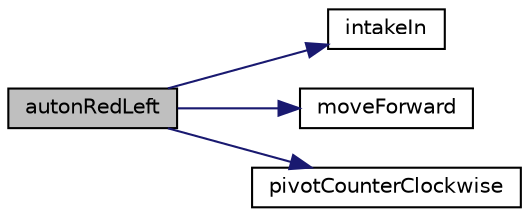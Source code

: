 digraph "autonRedLeft"
{
  edge [fontname="Helvetica",fontsize="10",labelfontname="Helvetica",labelfontsize="10"];
  node [fontname="Helvetica",fontsize="10",shape=record];
  rankdir="LR";
  Node0 [label="autonRedLeft",height=0.2,width=0.4,color="black", fillcolor="grey75", style="filled", fontcolor="black"];
  Node0 -> Node1 [color="midnightblue",fontsize="10",style="solid",fontname="Helvetica"];
  Node1 [label="intakeIn",height=0.2,width=0.4,color="black", fillcolor="white", style="filled",URL="$da/d0b/drive_8h_aa0846c73538fc48569a7c7c3689a59f0.html#aa0846c73538fc48569a7c7c3689a59f0"];
  Node0 -> Node2 [color="midnightblue",fontsize="10",style="solid",fontname="Helvetica"];
  Node2 [label="moveForward",height=0.2,width=0.4,color="black", fillcolor="white", style="filled",URL="$db/ddf/auton_8cpp_af5833bec4b862d3da7fc3700ca7d2a6b.html#af5833bec4b862d3da7fc3700ca7d2a6b"];
  Node0 -> Node3 [color="midnightblue",fontsize="10",style="solid",fontname="Helvetica"];
  Node3 [label="pivotCounterClockwise",height=0.2,width=0.4,color="black", fillcolor="white", style="filled",URL="$db/ddf/auton_8cpp_a241030fa952d5f1fdbe92a97a20e6a36.html#a241030fa952d5f1fdbe92a97a20e6a36"];
}
